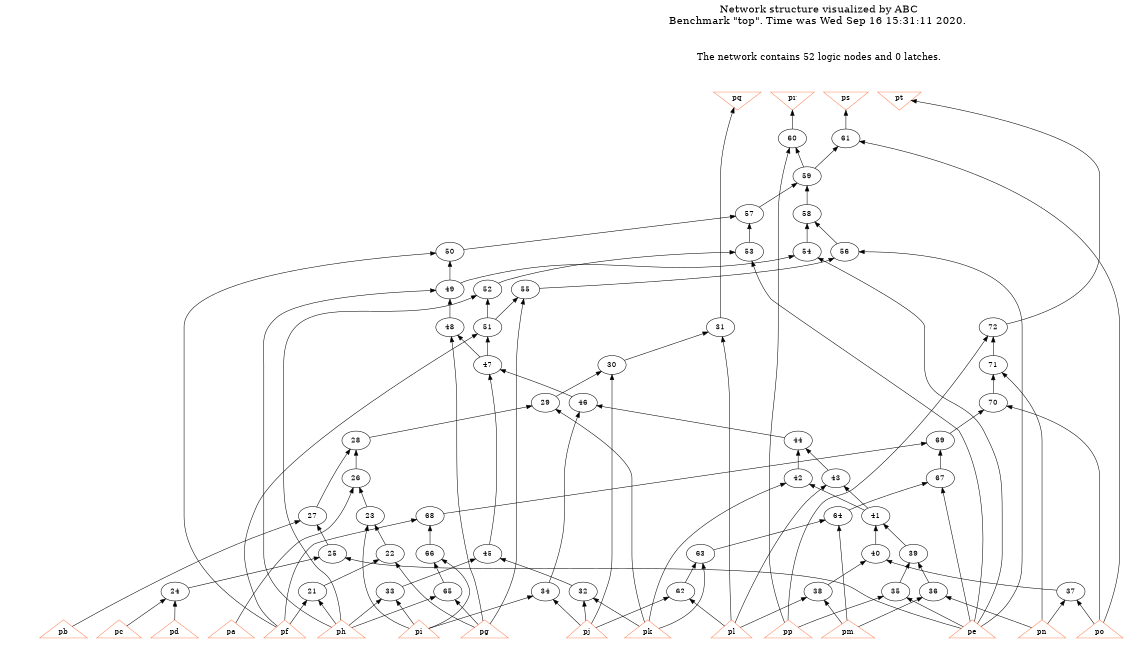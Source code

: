 # Network structure generated by ABC

digraph network {
size = "7.5,10";
center = true;
edge [dir = back];

{
  node [shape = plaintext];
  edge [style = invis];
  LevelTitle1 [label=""];
  LevelTitle2 [label=""];
  Level14 [label = ""];
  Level13 [label = ""];
  Level12 [label = ""];
  Level11 [label = ""];
  Level10 [label = ""];
  Level9 [label = ""];
  Level8 [label = ""];
  Level7 [label = ""];
  Level6 [label = ""];
  Level5 [label = ""];
  Level4 [label = ""];
  Level3 [label = ""];
  Level2 [label = ""];
  Level1 [label = ""];
  Level0 [label = ""];
  LevelTitle1 ->  LevelTitle2 ->  Level14 ->  Level13 ->  Level12 ->  Level11 ->  Level10 ->  Level9 ->  Level8 ->  Level7 ->  Level6 ->  Level5 ->  Level4 ->  Level3 ->  Level2 ->  Level1 ->  Level0;
}

{
  rank = same;
  LevelTitle1;
  title1 [shape=plaintext,
          fontsize=20,
          fontname = "Times-Roman",
          label="Network structure visualized by ABC\nBenchmark \"top\". Time was Wed Sep 16 15:31:11 2020. "
         ];
}

{
  rank = same;
  LevelTitle2;
  title2 [shape=plaintext,
          fontsize=18,
          fontname = "Times-Roman",
          label="The network contains 52 logic nodes and 0 latches.\n"
         ];
}

{
  rank = same;
  Level14;
  Node17 [label = "pq", shape = invtriangle, color = coral, fillcolor = coral];
  Node18 [label = "pr", shape = invtriangle, color = coral, fillcolor = coral];
  Node19 [label = "ps", shape = invtriangle, color = coral, fillcolor = coral];
  Node20 [label = "pt", shape = invtriangle, color = coral, fillcolor = coral];
}

{
  rank = same;
  Level13;
  Node60 [label = "60\n", shape = ellipse];
  Node61 [label = "61\n", shape = ellipse];
}

{
  rank = same;
  Level12;
  Node59 [label = "59\n", shape = ellipse];
}

{
  rank = same;
  Level11;
  Node57 [label = "57\n", shape = ellipse];
  Node58 [label = "58\n", shape = ellipse];
}

{
  rank = same;
  Level10;
  Node50 [label = "50\n", shape = ellipse];
  Node53 [label = "53\n", shape = ellipse];
  Node54 [label = "54\n", shape = ellipse];
  Node56 [label = "56\n", shape = ellipse];
}

{
  rank = same;
  Level9;
  Node49 [label = "49\n", shape = ellipse];
  Node52 [label = "52\n", shape = ellipse];
  Node55 [label = "55\n", shape = ellipse];
}

{
  rank = same;
  Level8;
  Node31 [label = "31\n", shape = ellipse];
  Node48 [label = "48\n", shape = ellipse];
  Node51 [label = "51\n", shape = ellipse];
  Node72 [label = "72\n", shape = ellipse];
}

{
  rank = same;
  Level7;
  Node30 [label = "30\n", shape = ellipse];
  Node47 [label = "47\n", shape = ellipse];
  Node71 [label = "71\n", shape = ellipse];
}

{
  rank = same;
  Level6;
  Node29 [label = "29\n", shape = ellipse];
  Node46 [label = "46\n", shape = ellipse];
  Node70 [label = "70\n", shape = ellipse];
}

{
  rank = same;
  Level5;
  Node28 [label = "28\n", shape = ellipse];
  Node44 [label = "44\n", shape = ellipse];
  Node69 [label = "69\n", shape = ellipse];
}

{
  rank = same;
  Level4;
  Node26 [label = "26\n", shape = ellipse];
  Node42 [label = "42\n", shape = ellipse];
  Node43 [label = "43\n", shape = ellipse];
  Node67 [label = "67\n", shape = ellipse];
}

{
  rank = same;
  Level3;
  Node23 [label = "23\n", shape = ellipse];
  Node27 [label = "27\n", shape = ellipse];
  Node41 [label = "41\n", shape = ellipse];
  Node64 [label = "64\n", shape = ellipse];
  Node68 [label = "68\n", shape = ellipse];
}

{
  rank = same;
  Level2;
  Node22 [label = "22\n", shape = ellipse];
  Node25 [label = "25\n", shape = ellipse];
  Node39 [label = "39\n", shape = ellipse];
  Node40 [label = "40\n", shape = ellipse];
  Node45 [label = "45\n", shape = ellipse];
  Node63 [label = "63\n", shape = ellipse];
  Node66 [label = "66\n", shape = ellipse];
}

{
  rank = same;
  Level1;
  Node21 [label = "21\n", shape = ellipse];
  Node24 [label = "24\n", shape = ellipse];
  Node32 [label = "32\n", shape = ellipse];
  Node33 [label = "33\n", shape = ellipse];
  Node34 [label = "34\n", shape = ellipse];
  Node35 [label = "35\n", shape = ellipse];
  Node36 [label = "36\n", shape = ellipse];
  Node37 [label = "37\n", shape = ellipse];
  Node38 [label = "38\n", shape = ellipse];
  Node62 [label = "62\n", shape = ellipse];
  Node65 [label = "65\n", shape = ellipse];
}

{
  rank = same;
  Level0;
  Node1 [label = "pp", shape = triangle, color = coral, fillcolor = coral];
  Node2 [label = "pa", shape = triangle, color = coral, fillcolor = coral];
  Node3 [label = "pb", shape = triangle, color = coral, fillcolor = coral];
  Node4 [label = "pc", shape = triangle, color = coral, fillcolor = coral];
  Node5 [label = "pd", shape = triangle, color = coral, fillcolor = coral];
  Node6 [label = "pe", shape = triangle, color = coral, fillcolor = coral];
  Node7 [label = "pf", shape = triangle, color = coral, fillcolor = coral];
  Node8 [label = "pg", shape = triangle, color = coral, fillcolor = coral];
  Node9 [label = "ph", shape = triangle, color = coral, fillcolor = coral];
  Node10 [label = "pi", shape = triangle, color = coral, fillcolor = coral];
  Node11 [label = "pj", shape = triangle, color = coral, fillcolor = coral];
  Node12 [label = "pk", shape = triangle, color = coral, fillcolor = coral];
  Node13 [label = "pl", shape = triangle, color = coral, fillcolor = coral];
  Node14 [label = "pm", shape = triangle, color = coral, fillcolor = coral];
  Node15 [label = "pn", shape = triangle, color = coral, fillcolor = coral];
  Node16 [label = "po", shape = triangle, color = coral, fillcolor = coral];
}

title1 -> title2 [style = invis];
title2 -> Node17 [style = invis];
title2 -> Node18 [style = invis];
title2 -> Node19 [style = invis];
title2 -> Node20 [style = invis];
Node17 -> Node18 [style = invis];
Node18 -> Node19 [style = invis];
Node19 -> Node20 [style = invis];
Node17 -> Node31 [style = solid];
Node18 -> Node60 [style = solid];
Node19 -> Node61 [style = solid];
Node20 -> Node72 [style = solid];
Node21 -> Node7 [style = solid];
Node21 -> Node9 [style = solid];
Node22 -> Node8 [style = solid];
Node22 -> Node21 [style = solid];
Node23 -> Node10 [style = solid];
Node23 -> Node22 [style = solid];
Node24 -> Node4 [style = solid];
Node24 -> Node5 [style = solid];
Node25 -> Node6 [style = solid];
Node25 -> Node24 [style = solid];
Node26 -> Node2 [style = solid];
Node26 -> Node23 [style = solid];
Node27 -> Node3 [style = solid];
Node27 -> Node25 [style = solid];
Node28 -> Node26 [style = solid];
Node28 -> Node27 [style = solid];
Node29 -> Node12 [style = solid];
Node29 -> Node28 [style = solid];
Node30 -> Node11 [style = solid];
Node30 -> Node29 [style = solid];
Node31 -> Node13 [style = solid];
Node31 -> Node30 [style = solid];
Node32 -> Node11 [style = solid];
Node32 -> Node12 [style = solid];
Node33 -> Node9 [style = solid];
Node33 -> Node10 [style = solid];
Node34 -> Node10 [style = solid];
Node34 -> Node11 [style = solid];
Node35 -> Node1 [style = solid];
Node35 -> Node6 [style = solid];
Node36 -> Node14 [style = solid];
Node36 -> Node15 [style = solid];
Node37 -> Node15 [style = solid];
Node37 -> Node16 [style = solid];
Node38 -> Node13 [style = solid];
Node38 -> Node14 [style = solid];
Node39 -> Node35 [style = solid];
Node39 -> Node36 [style = solid];
Node40 -> Node37 [style = solid];
Node40 -> Node38 [style = solid];
Node41 -> Node39 [style = solid];
Node41 -> Node40 [style = solid];
Node42 -> Node12 [style = solid];
Node42 -> Node41 [style = solid];
Node43 -> Node13 [style = solid];
Node43 -> Node41 [style = solid];
Node44 -> Node42 [style = solid];
Node44 -> Node43 [style = solid];
Node45 -> Node32 [style = solid];
Node45 -> Node33 [style = solid];
Node46 -> Node34 [style = solid];
Node46 -> Node44 [style = solid];
Node47 -> Node45 [style = solid];
Node47 -> Node46 [style = solid];
Node48 -> Node8 [style = solid];
Node48 -> Node47 [style = solid];
Node49 -> Node9 [style = solid];
Node49 -> Node48 [style = solid];
Node50 -> Node7 [style = solid];
Node50 -> Node49 [style = solid];
Node51 -> Node7 [style = solid];
Node51 -> Node47 [style = solid];
Node52 -> Node9 [style = solid];
Node52 -> Node51 [style = solid];
Node53 -> Node6 [style = solid];
Node53 -> Node52 [style = solid];
Node54 -> Node6 [style = solid];
Node54 -> Node49 [style = solid];
Node55 -> Node8 [style = solid];
Node55 -> Node51 [style = solid];
Node56 -> Node6 [style = solid];
Node56 -> Node55 [style = solid];
Node57 -> Node50 [style = solid];
Node57 -> Node53 [style = solid];
Node58 -> Node54 [style = solid];
Node58 -> Node56 [style = solid];
Node59 -> Node57 [style = solid];
Node59 -> Node58 [style = solid];
Node60 -> Node1 [style = solid];
Node60 -> Node59 [style = solid];
Node61 -> Node16 [style = solid];
Node61 -> Node59 [style = solid];
Node62 -> Node11 [style = solid];
Node62 -> Node13 [style = solid];
Node63 -> Node12 [style = solid];
Node63 -> Node62 [style = solid];
Node64 -> Node14 [style = solid];
Node64 -> Node63 [style = solid];
Node65 -> Node8 [style = solid];
Node65 -> Node9 [style = solid];
Node66 -> Node10 [style = solid];
Node66 -> Node65 [style = solid];
Node67 -> Node6 [style = solid];
Node67 -> Node64 [style = solid];
Node68 -> Node7 [style = solid];
Node68 -> Node66 [style = solid];
Node69 -> Node67 [style = solid];
Node69 -> Node68 [style = solid];
Node70 -> Node16 [style = solid];
Node70 -> Node69 [style = solid];
Node71 -> Node15 [style = solid];
Node71 -> Node70 [style = solid];
Node72 -> Node1 [style = solid];
Node72 -> Node71 [style = solid];
}

